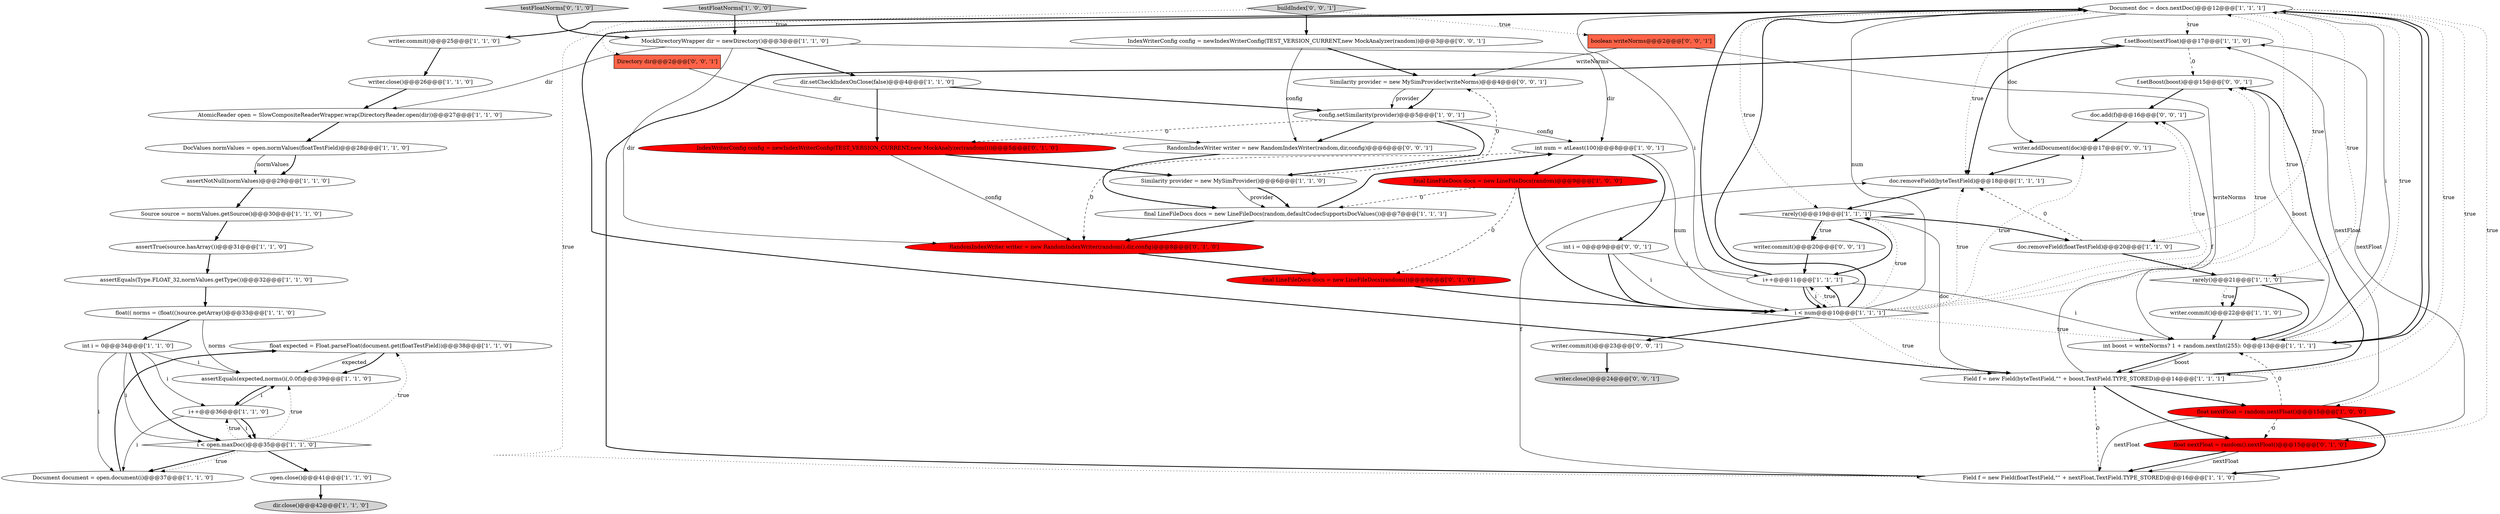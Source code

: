 digraph {
9 [style = filled, label = "float expected = Float.parseFloat(document.get(floatTestField))@@@38@@@['1', '1', '0']", fillcolor = white, shape = ellipse image = "AAA0AAABBB1BBB"];
24 [style = filled, label = "f.setBoost(nextFloat)@@@17@@@['1', '1', '0']", fillcolor = white, shape = ellipse image = "AAA0AAABBB1BBB"];
15 [style = filled, label = "writer.commit()@@@25@@@['1', '1', '0']", fillcolor = white, shape = ellipse image = "AAA0AAABBB1BBB"];
27 [style = filled, label = "int num = atLeast(100)@@@8@@@['1', '0', '1']", fillcolor = white, shape = ellipse image = "AAA0AAABBB1BBB"];
31 [style = filled, label = "assertEquals(expected,norms(i(,0.0f)@@@39@@@['1', '1', '0']", fillcolor = white, shape = ellipse image = "AAA0AAABBB1BBB"];
47 [style = filled, label = "RandomIndexWriter writer = new RandomIndexWriter(random,dir,config)@@@6@@@['0', '0', '1']", fillcolor = white, shape = ellipse image = "AAA0AAABBB3BBB"];
4 [style = filled, label = "rarely()@@@21@@@['1', '1', '0']", fillcolor = white, shape = diamond image = "AAA0AAABBB1BBB"];
40 [style = filled, label = "RandomIndexWriter writer = new RandomIndexWriter(random(),dir,config)@@@8@@@['0', '1', '0']", fillcolor = red, shape = ellipse image = "AAA1AAABBB2BBB"];
54 [style = filled, label = "Similarity provider = new MySimProvider(writeNorms)@@@4@@@['0', '0', '1']", fillcolor = white, shape = ellipse image = "AAA0AAABBB3BBB"];
13 [style = filled, label = "Field f = new Field(floatTestField,\"\" + nextFloat,TextField.TYPE_STORED)@@@16@@@['1', '1', '0']", fillcolor = white, shape = ellipse image = "AAA0AAABBB1BBB"];
16 [style = filled, label = "i++@@@36@@@['1', '1', '0']", fillcolor = white, shape = ellipse image = "AAA0AAABBB1BBB"];
10 [style = filled, label = "assertNotNull(normValues)@@@29@@@['1', '1', '0']", fillcolor = white, shape = ellipse image = "AAA0AAABBB1BBB"];
52 [style = filled, label = "boolean writeNorms@@@2@@@['0', '0', '1']", fillcolor = tomato, shape = box image = "AAA0AAABBB3BBB"];
50 [style = filled, label = "Directory dir@@@2@@@['0', '0', '1']", fillcolor = tomato, shape = box image = "AAA0AAABBB3BBB"];
3 [style = filled, label = "int boost = writeNorms? 1 + random.nextInt(255): 0@@@13@@@['1', '1', '1']", fillcolor = white, shape = ellipse image = "AAA0AAABBB1BBB"];
7 [style = filled, label = "assertTrue(source.hasArray())@@@31@@@['1', '1', '0']", fillcolor = white, shape = ellipse image = "AAA0AAABBB1BBB"];
28 [style = filled, label = "Similarity provider = new MySimProvider()@@@6@@@['1', '1', '0']", fillcolor = white, shape = ellipse image = "AAA0AAABBB1BBB"];
26 [style = filled, label = "writer.commit()@@@22@@@['1', '1', '0']", fillcolor = white, shape = ellipse image = "AAA0AAABBB1BBB"];
29 [style = filled, label = "i < num@@@10@@@['1', '1', '1']", fillcolor = white, shape = diamond image = "AAA0AAABBB1BBB"];
1 [style = filled, label = "AtomicReader open = SlowCompositeReaderWrapper.wrap(DirectoryReader.open(dir))@@@27@@@['1', '1', '0']", fillcolor = white, shape = ellipse image = "AAA0AAABBB1BBB"];
6 [style = filled, label = "final LineFileDocs docs = new LineFileDocs(random)@@@9@@@['1', '0', '0']", fillcolor = red, shape = ellipse image = "AAA1AAABBB1BBB"];
53 [style = filled, label = "IndexWriterConfig config = newIndexWriterConfig(TEST_VERSION_CURRENT,new MockAnalyzer(random))@@@3@@@['0', '0', '1']", fillcolor = white, shape = ellipse image = "AAA0AAABBB3BBB"];
17 [style = filled, label = "final LineFileDocs docs = new LineFileDocs(random,defaultCodecSupportsDocValues())@@@7@@@['1', '1', '1']", fillcolor = white, shape = ellipse image = "AAA0AAABBB1BBB"];
37 [style = filled, label = "Source source = normValues.getSource()@@@30@@@['1', '1', '0']", fillcolor = white, shape = ellipse image = "AAA0AAABBB1BBB"];
22 [style = filled, label = "i < open.maxDoc()@@@35@@@['1', '1', '0']", fillcolor = white, shape = diamond image = "AAA0AAABBB1BBB"];
41 [style = filled, label = "IndexWriterConfig config = newIndexWriterConfig(TEST_VERSION_CURRENT,new MockAnalyzer(random()))@@@5@@@['0', '1', '0']", fillcolor = red, shape = ellipse image = "AAA1AAABBB2BBB"];
43 [style = filled, label = "doc.add(f)@@@16@@@['0', '0', '1']", fillcolor = white, shape = ellipse image = "AAA0AAABBB3BBB"];
11 [style = filled, label = "testFloatNorms['1', '0', '0']", fillcolor = lightgray, shape = diamond image = "AAA0AAABBB1BBB"];
20 [style = filled, label = "float nextFloat = random.nextFloat()@@@15@@@['1', '0', '0']", fillcolor = red, shape = ellipse image = "AAA1AAABBB1BBB"];
21 [style = filled, label = "DocValues normValues = open.normValues(floatTestField)@@@28@@@['1', '1', '0']", fillcolor = white, shape = ellipse image = "AAA0AAABBB1BBB"];
51 [style = filled, label = "writer.addDocument(doc)@@@17@@@['0', '0', '1']", fillcolor = white, shape = ellipse image = "AAA0AAABBB3BBB"];
49 [style = filled, label = "f.setBoost(boost)@@@15@@@['0', '0', '1']", fillcolor = white, shape = ellipse image = "AAA0AAABBB3BBB"];
33 [style = filled, label = "Field f = new Field(byteTestField,\"\" + boost,TextField.TYPE_STORED)@@@14@@@['1', '1', '1']", fillcolor = white, shape = ellipse image = "AAA0AAABBB1BBB"];
5 [style = filled, label = "Document document = open.document(i)@@@37@@@['1', '1', '0']", fillcolor = white, shape = ellipse image = "AAA0AAABBB1BBB"];
55 [style = filled, label = "writer.close()@@@24@@@['0', '0', '1']", fillcolor = lightgray, shape = ellipse image = "AAA0AAABBB3BBB"];
18 [style = filled, label = "rarely()@@@19@@@['1', '1', '1']", fillcolor = white, shape = diamond image = "AAA0AAABBB1BBB"];
14 [style = filled, label = "doc.removeField(floatTestField)@@@20@@@['1', '1', '0']", fillcolor = white, shape = ellipse image = "AAA0AAABBB1BBB"];
30 [style = filled, label = "writer.close()@@@26@@@['1', '1', '0']", fillcolor = white, shape = ellipse image = "AAA0AAABBB1BBB"];
12 [style = filled, label = "i++@@@11@@@['1', '1', '1']", fillcolor = white, shape = ellipse image = "AAA0AAABBB1BBB"];
8 [style = filled, label = "assertEquals(Type.FLOAT_32,normValues.getType())@@@32@@@['1', '1', '0']", fillcolor = white, shape = ellipse image = "AAA0AAABBB1BBB"];
34 [style = filled, label = "config.setSimilarity(provider)@@@5@@@['1', '0', '1']", fillcolor = white, shape = ellipse image = "AAA0AAABBB1BBB"];
35 [style = filled, label = "Document doc = docs.nextDoc()@@@12@@@['1', '1', '1']", fillcolor = white, shape = ellipse image = "AAA0AAABBB1BBB"];
38 [style = filled, label = "float nextFloat = random().nextFloat()@@@15@@@['0', '1', '0']", fillcolor = red, shape = ellipse image = "AAA1AAABBB2BBB"];
39 [style = filled, label = "testFloatNorms['0', '1', '0']", fillcolor = lightgray, shape = diamond image = "AAA0AAABBB2BBB"];
23 [style = filled, label = "dir.close()@@@42@@@['1', '1', '0']", fillcolor = lightgray, shape = ellipse image = "AAA0AAABBB1BBB"];
32 [style = filled, label = "MockDirectoryWrapper dir = newDirectory()@@@3@@@['1', '1', '0']", fillcolor = white, shape = ellipse image = "AAA0AAABBB1BBB"];
0 [style = filled, label = "float(( norms = (float(()source.getArray()@@@33@@@['1', '1', '0']", fillcolor = white, shape = ellipse image = "AAA0AAABBB1BBB"];
42 [style = filled, label = "final LineFileDocs docs = new LineFileDocs(random())@@@9@@@['0', '1', '0']", fillcolor = red, shape = ellipse image = "AAA1AAABBB2BBB"];
48 [style = filled, label = "int i = 0@@@9@@@['0', '0', '1']", fillcolor = white, shape = ellipse image = "AAA0AAABBB3BBB"];
25 [style = filled, label = "doc.removeField(byteTestField)@@@18@@@['1', '1', '1']", fillcolor = white, shape = ellipse image = "AAA0AAABBB1BBB"];
44 [style = filled, label = "writer.commit()@@@23@@@['0', '0', '1']", fillcolor = white, shape = ellipse image = "AAA0AAABBB3BBB"];
19 [style = filled, label = "int i = 0@@@34@@@['1', '1', '0']", fillcolor = white, shape = ellipse image = "AAA0AAABBB1BBB"];
36 [style = filled, label = "open.close()@@@41@@@['1', '1', '0']", fillcolor = white, shape = ellipse image = "AAA0AAABBB1BBB"];
46 [style = filled, label = "buildIndex['0', '0', '1']", fillcolor = lightgray, shape = diamond image = "AAA0AAABBB3BBB"];
2 [style = filled, label = "dir.setCheckIndexOnClose(false)@@@4@@@['1', '1', '0']", fillcolor = white, shape = ellipse image = "AAA0AAABBB1BBB"];
45 [style = filled, label = "writer.commit()@@@20@@@['0', '0', '1']", fillcolor = white, shape = ellipse image = "AAA0AAABBB3BBB"];
35->20 [style = dotted, label="true"];
21->10 [style = bold, label=""];
12->29 [style = solid, label="i"];
29->43 [style = dotted, label="true"];
50->47 [style = solid, label="dir"];
22->31 [style = dotted, label="true"];
5->9 [style = bold, label=""];
34->41 [style = dashed, label="0"];
14->25 [style = dashed, label="0"];
48->29 [style = bold, label=""];
29->49 [style = dotted, label="true"];
53->54 [style = bold, label=""];
7->8 [style = bold, label=""];
42->29 [style = bold, label=""];
18->45 [style = bold, label=""];
6->29 [style = bold, label=""];
41->28 [style = bold, label=""];
3->35 [style = bold, label=""];
8->0 [style = bold, label=""];
19->16 [style = solid, label="i"];
20->38 [style = dashed, label="0"];
1->21 [style = bold, label=""];
22->16 [style = dotted, label="true"];
29->44 [style = bold, label=""];
9->31 [style = solid, label="expected"];
17->27 [style = bold, label=""];
28->17 [style = solid, label="provider"];
19->22 [style = solid, label="i"];
32->1 [style = solid, label="dir"];
12->35 [style = solid, label="i"];
4->3 [style = bold, label=""];
29->18 [style = dotted, label="true"];
48->12 [style = solid, label="i"];
0->19 [style = bold, label=""];
48->29 [style = solid, label="i"];
34->47 [style = bold, label=""];
2->34 [style = bold, label=""];
43->51 [style = bold, label=""];
18->12 [style = bold, label=""];
35->38 [style = dotted, label="true"];
6->42 [style = dashed, label="0"];
6->17 [style = dashed, label="0"];
3->33 [style = bold, label=""];
12->35 [style = bold, label=""];
35->33 [style = dotted, label="true"];
22->5 [style = bold, label=""];
20->24 [style = solid, label="nextFloat"];
18->45 [style = dotted, label="true"];
12->29 [style = bold, label=""];
44->55 [style = bold, label=""];
34->27 [style = solid, label="config"];
32->40 [style = solid, label="dir"];
13->33 [style = dashed, label="0"];
51->25 [style = bold, label=""];
35->18 [style = dotted, label="true"];
29->35 [style = bold, label=""];
22->9 [style = dotted, label="true"];
53->47 [style = solid, label="config"];
19->22 [style = bold, label=""];
27->40 [style = dashed, label="0"];
35->14 [style = dotted, label="true"];
33->18 [style = solid, label="doc"];
38->13 [style = solid, label="nextFloat"];
14->4 [style = bold, label=""];
35->25 [style = dotted, label="true"];
4->26 [style = dotted, label="true"];
27->29 [style = solid, label="num"];
2->41 [style = bold, label=""];
3->49 [style = solid, label="boost"];
28->54 [style = dashed, label="0"];
20->13 [style = bold, label=""];
13->24 [style = bold, label=""];
35->3 [style = bold, label=""];
35->15 [style = bold, label=""];
9->31 [style = bold, label=""];
26->3 [style = bold, label=""];
20->13 [style = solid, label="nextFloat"];
25->18 [style = bold, label=""];
21->10 [style = solid, label="normValues"];
16->31 [style = solid, label="i"];
17->40 [style = bold, label=""];
11->32 [style = bold, label=""];
20->3 [style = dashed, label="0"];
37->7 [style = bold, label=""];
22->5 [style = dotted, label="true"];
34->28 [style = bold, label=""];
19->31 [style = solid, label="i"];
24->25 [style = bold, label=""];
35->13 [style = dotted, label="true"];
39->32 [style = bold, label=""];
46->50 [style = dotted, label="true"];
28->17 [style = bold, label=""];
32->27 [style = solid, label="dir"];
3->35 [style = solid, label="i"];
33->49 [style = bold, label=""];
29->51 [style = dotted, label="true"];
29->3 [style = dotted, label="true"];
13->25 [style = solid, label="f"];
29->25 [style = dotted, label="true"];
54->34 [style = bold, label=""];
10->37 [style = bold, label=""];
35->4 [style = dotted, label="true"];
46->52 [style = dotted, label="true"];
24->49 [style = dashed, label="0"];
35->51 [style = solid, label="doc"];
33->20 [style = bold, label=""];
30->1 [style = bold, label=""];
35->24 [style = dotted, label="true"];
29->35 [style = solid, label="num"];
31->16 [style = bold, label=""];
35->3 [style = dotted, label="true"];
46->53 [style = bold, label=""];
35->33 [style = bold, label=""];
4->26 [style = bold, label=""];
16->22 [style = solid, label="i"];
52->3 [style = solid, label="writeNorms"];
15->30 [style = bold, label=""];
29->12 [style = dotted, label="true"];
41->40 [style = solid, label="config"];
16->22 [style = bold, label=""];
32->2 [style = bold, label=""];
49->43 [style = bold, label=""];
27->6 [style = bold, label=""];
45->12 [style = bold, label=""];
0->31 [style = solid, label="norms"];
38->24 [style = solid, label="nextFloat"];
3->33 [style = solid, label="boost"];
29->12 [style = bold, label=""];
16->5 [style = solid, label="i"];
36->23 [style = bold, label=""];
54->34 [style = solid, label="provider"];
19->5 [style = solid, label="i"];
52->54 [style = solid, label="writeNorms"];
22->36 [style = bold, label=""];
27->48 [style = bold, label=""];
33->38 [style = bold, label=""];
29->33 [style = dotted, label="true"];
47->17 [style = bold, label=""];
12->3 [style = solid, label="i"];
38->13 [style = bold, label=""];
18->14 [style = bold, label=""];
40->42 [style = bold, label=""];
29->35 [style = dotted, label="true"];
33->43 [style = solid, label="f"];
}
